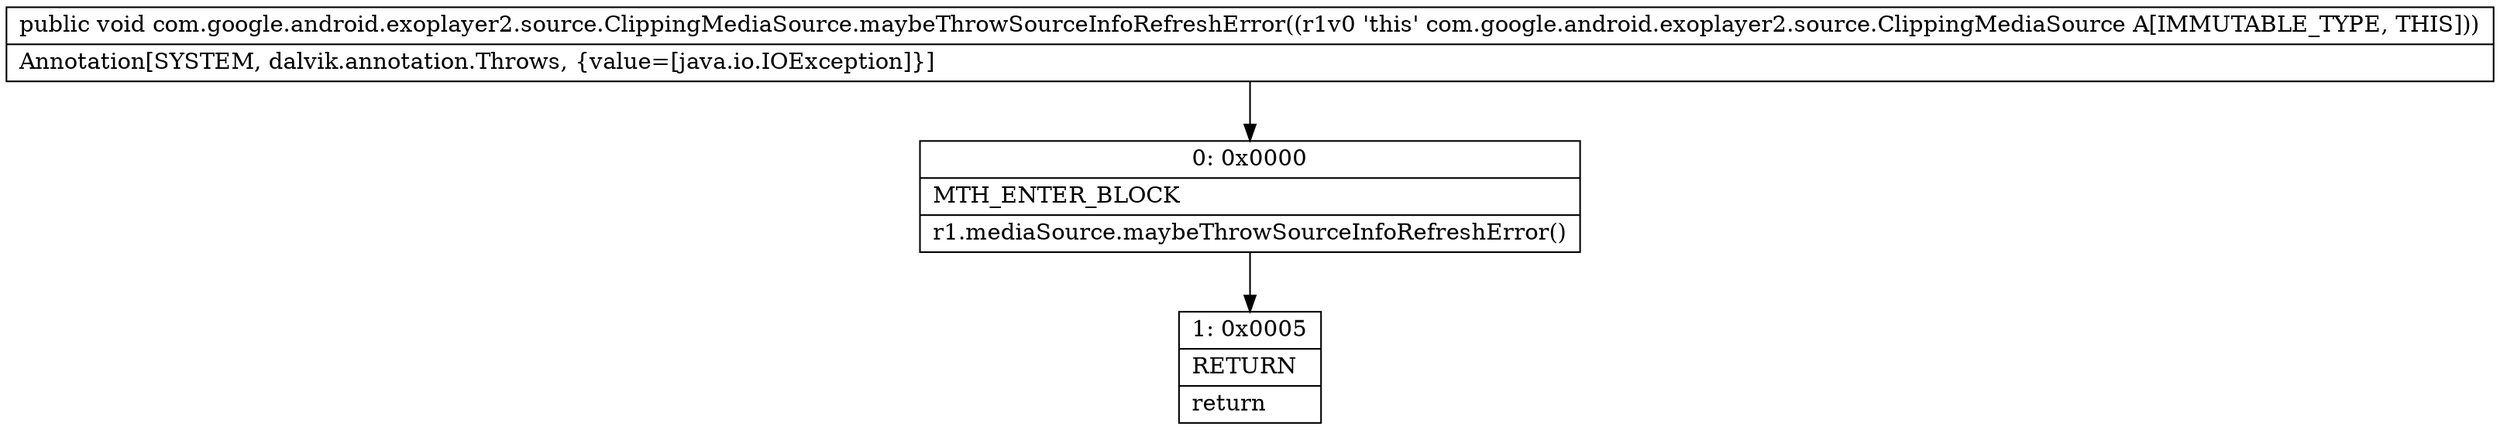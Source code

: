 digraph "CFG forcom.google.android.exoplayer2.source.ClippingMediaSource.maybeThrowSourceInfoRefreshError()V" {
Node_0 [shape=record,label="{0\:\ 0x0000|MTH_ENTER_BLOCK\l|r1.mediaSource.maybeThrowSourceInfoRefreshError()\l}"];
Node_1 [shape=record,label="{1\:\ 0x0005|RETURN\l|return\l}"];
MethodNode[shape=record,label="{public void com.google.android.exoplayer2.source.ClippingMediaSource.maybeThrowSourceInfoRefreshError((r1v0 'this' com.google.android.exoplayer2.source.ClippingMediaSource A[IMMUTABLE_TYPE, THIS]))  | Annotation[SYSTEM, dalvik.annotation.Throws, \{value=[java.io.IOException]\}]\l}"];
MethodNode -> Node_0;
Node_0 -> Node_1;
}

